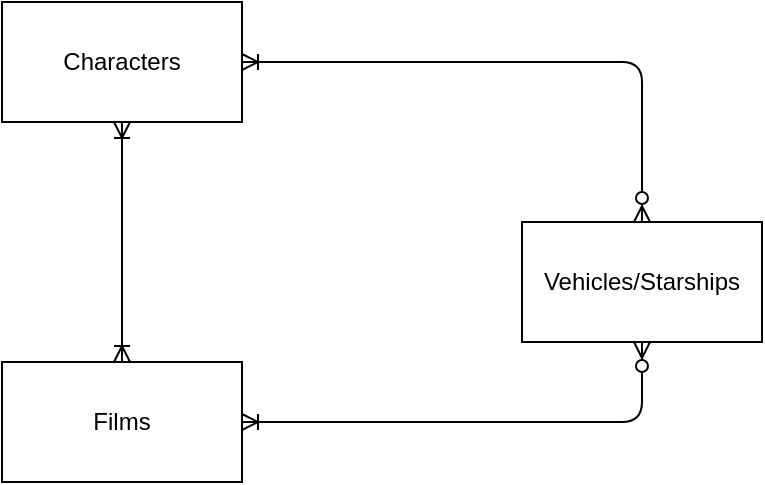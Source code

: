 <mxfile version="10.7.5" type="device"><diagram id="CaAV_RbrNFE45oWffQMa" name="Page-1"><mxGraphModel dx="508" dy="510" grid="1" gridSize="10" guides="1" tooltips="1" connect="1" arrows="1" fold="1" page="1" pageScale="1" pageWidth="850" pageHeight="1100" math="0" shadow="0"><root><mxCell id="0"/><mxCell id="1" parent="0"/><mxCell id="5IqxDqZsCTXbONc7bFNC-1" value="Characters" style="rounded=0;whiteSpace=wrap;html=1;" vertex="1" parent="1"><mxGeometry x="60" y="60" width="120" height="60" as="geometry"/></mxCell><mxCell id="5IqxDqZsCTXbONc7bFNC-2" value="Films" style="rounded=0;whiteSpace=wrap;html=1;" vertex="1" parent="1"><mxGeometry x="60" y="240" width="120" height="60" as="geometry"/></mxCell><mxCell id="5IqxDqZsCTXbONc7bFNC-3" value="Vehicles/Starships" style="rounded=0;whiteSpace=wrap;html=1;" vertex="1" parent="1"><mxGeometry x="320" y="170" width="120" height="60" as="geometry"/></mxCell><mxCell id="5IqxDqZsCTXbONc7bFNC-7" value="" style="fontSize=12;html=1;endArrow=ERoneToMany;startArrow=ERoneToMany;entryX=0.5;entryY=1;entryDx=0;entryDy=0;exitX=0.5;exitY=0;exitDx=0;exitDy=0;" edge="1" parent="1" source="5IqxDqZsCTXbONc7bFNC-2" target="5IqxDqZsCTXbONc7bFNC-1"><mxGeometry width="100" height="100" relative="1" as="geometry"><mxPoint x="50" y="300" as="sourcePoint"/><mxPoint x="160" y="340" as="targetPoint"/></mxGeometry></mxCell><mxCell id="5IqxDqZsCTXbONc7bFNC-16" value="" style="edgeStyle=orthogonalEdgeStyle;fontSize=12;html=1;endArrow=ERoneToMany;startArrow=ERzeroToMany;exitX=0.5;exitY=0;exitDx=0;exitDy=0;entryX=1;entryY=0.5;entryDx=0;entryDy=0;" edge="1" parent="1" source="5IqxDqZsCTXbONc7bFNC-3" target="5IqxDqZsCTXbONc7bFNC-1"><mxGeometry width="100" height="100" relative="1" as="geometry"><mxPoint x="60" y="440" as="sourcePoint"/><mxPoint x="160" y="340" as="targetPoint"/></mxGeometry></mxCell><mxCell id="5IqxDqZsCTXbONc7bFNC-17" value="" style="edgeStyle=orthogonalEdgeStyle;fontSize=12;html=1;endArrow=ERoneToMany;startArrow=ERzeroToMany;entryX=1;entryY=0.5;entryDx=0;entryDy=0;exitX=0.5;exitY=1;exitDx=0;exitDy=0;" edge="1" parent="1" source="5IqxDqZsCTXbONc7bFNC-3" target="5IqxDqZsCTXbONc7bFNC-2"><mxGeometry width="100" height="100" relative="1" as="geometry"><mxPoint x="60" y="440" as="sourcePoint"/><mxPoint x="160" y="340" as="targetPoint"/></mxGeometry></mxCell></root></mxGraphModel></diagram></mxfile>